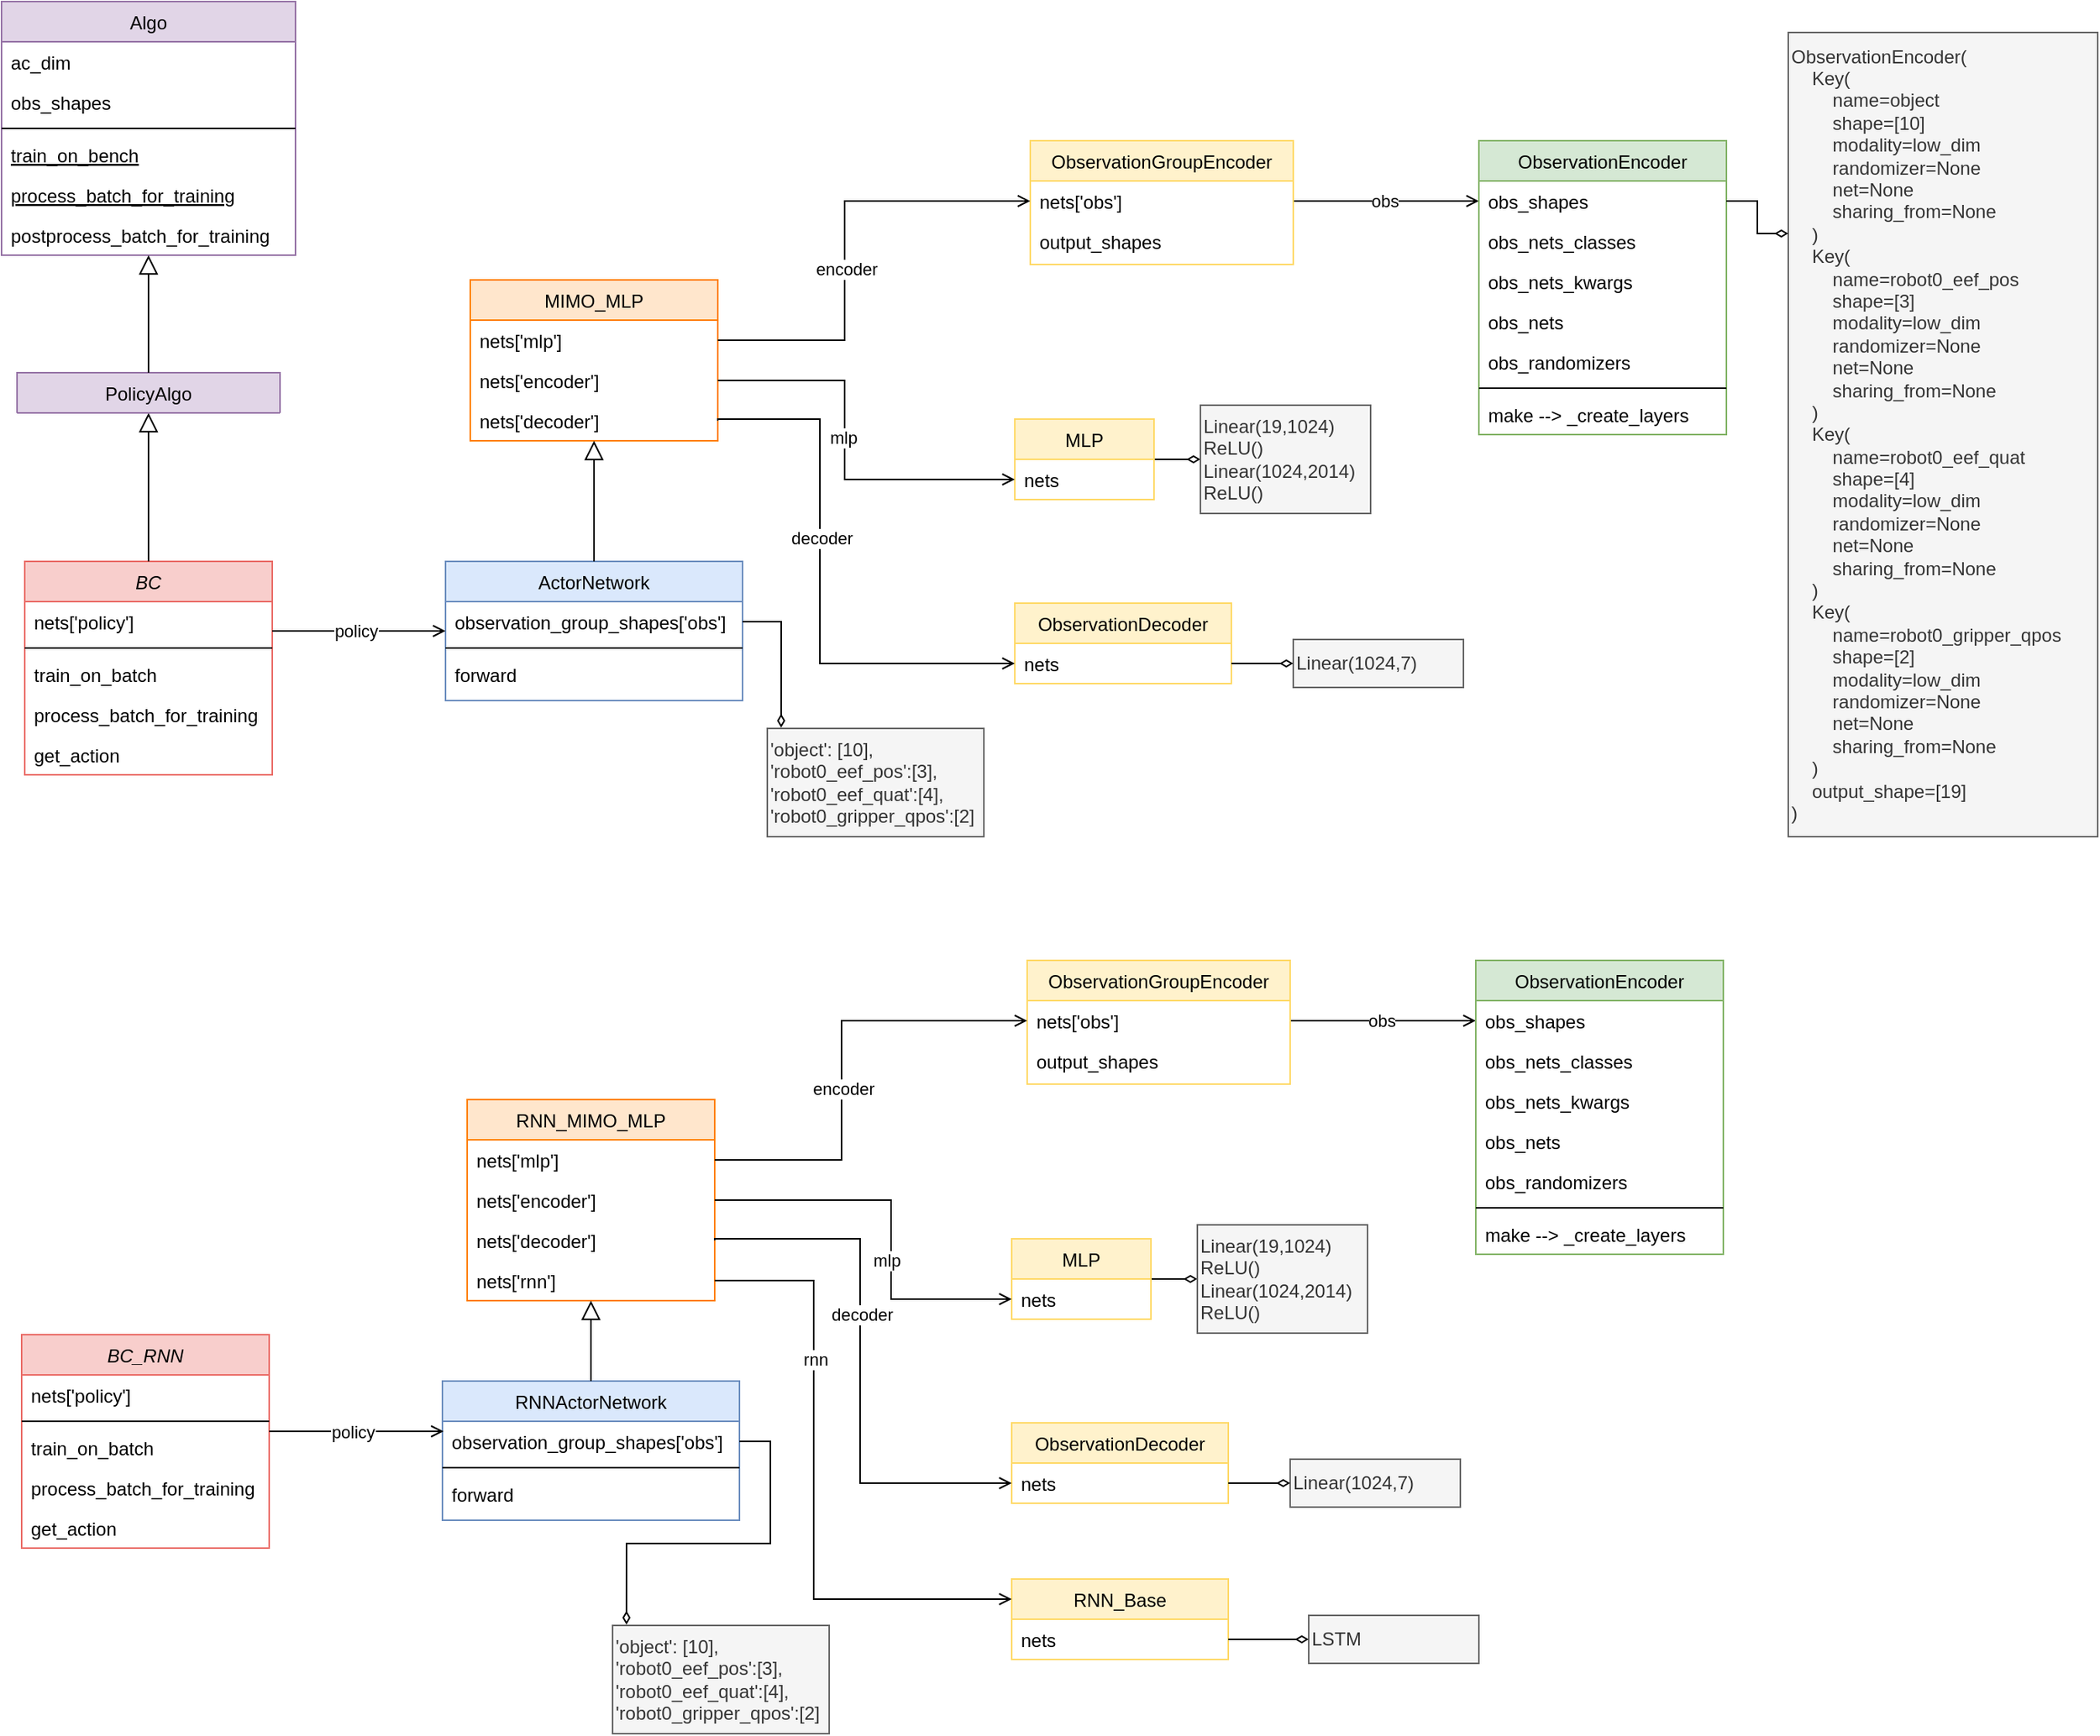 <mxfile version="22.1.16" type="device">
  <diagram id="C5RBs43oDa-KdzZeNtuy" name="Page-1">
    <mxGraphModel dx="1508" dy="853" grid="1" gridSize="10" guides="1" tooltips="1" connect="1" arrows="1" fold="1" page="1" pageScale="1" pageWidth="827" pageHeight="1169" math="0" shadow="0">
      <root>
        <mxCell id="WIyWlLk6GJQsqaUBKTNV-0" />
        <mxCell id="WIyWlLk6GJQsqaUBKTNV-1" parent="WIyWlLk6GJQsqaUBKTNV-0" />
        <mxCell id="zkfFHV4jXpPFQw0GAbJ--0" value="BC" style="swimlane;fontStyle=2;align=center;verticalAlign=top;childLayout=stackLayout;horizontal=1;startSize=26;horizontalStack=0;resizeParent=1;resizeLast=0;collapsible=1;marginBottom=0;rounded=0;shadow=0;strokeWidth=1;fillColor=#f8cecc;strokeColor=#EA6B66;" parent="WIyWlLk6GJQsqaUBKTNV-1" vertex="1">
          <mxGeometry x="270" y="502" width="160" height="138" as="geometry">
            <mxRectangle x="230" y="140" width="160" height="26" as="alternateBounds" />
          </mxGeometry>
        </mxCell>
        <mxCell id="zkfFHV4jXpPFQw0GAbJ--1" value="nets[&#39;policy&#39;]" style="text;align=left;verticalAlign=top;spacingLeft=4;spacingRight=4;overflow=hidden;rotatable=0;points=[[0,0.5],[1,0.5]];portConstraint=eastwest;" parent="zkfFHV4jXpPFQw0GAbJ--0" vertex="1">
          <mxGeometry y="26" width="160" height="26" as="geometry" />
        </mxCell>
        <mxCell id="zkfFHV4jXpPFQw0GAbJ--4" value="" style="line;html=1;strokeWidth=1;align=left;verticalAlign=middle;spacingTop=-1;spacingLeft=3;spacingRight=3;rotatable=0;labelPosition=right;points=[];portConstraint=eastwest;" parent="zkfFHV4jXpPFQw0GAbJ--0" vertex="1">
          <mxGeometry y="52" width="160" height="8" as="geometry" />
        </mxCell>
        <mxCell id="zkfFHV4jXpPFQw0GAbJ--5" value="train_on_batch" style="text;align=left;verticalAlign=top;spacingLeft=4;spacingRight=4;overflow=hidden;rotatable=0;points=[[0,0.5],[1,0.5]];portConstraint=eastwest;" parent="zkfFHV4jXpPFQw0GAbJ--0" vertex="1">
          <mxGeometry y="60" width="160" height="26" as="geometry" />
        </mxCell>
        <mxCell id="k4dJextb1htijEkDbVD1-49" value="process_batch_for_training" style="text;align=left;verticalAlign=top;spacingLeft=4;spacingRight=4;overflow=hidden;rotatable=0;points=[[0,0.5],[1,0.5]];portConstraint=eastwest;" parent="zkfFHV4jXpPFQw0GAbJ--0" vertex="1">
          <mxGeometry y="86" width="160" height="26" as="geometry" />
        </mxCell>
        <mxCell id="k4dJextb1htijEkDbVD1-50" value="get_action" style="text;align=left;verticalAlign=top;spacingLeft=4;spacingRight=4;overflow=hidden;rotatable=0;points=[[0,0.5],[1,0.5]];portConstraint=eastwest;" parent="zkfFHV4jXpPFQw0GAbJ--0" vertex="1">
          <mxGeometry y="112" width="160" height="26" as="geometry" />
        </mxCell>
        <mxCell id="zkfFHV4jXpPFQw0GAbJ--13" value="MIMO_MLP" style="swimlane;fontStyle=0;align=center;verticalAlign=top;childLayout=stackLayout;horizontal=1;startSize=26;horizontalStack=0;resizeParent=1;resizeLast=0;collapsible=1;marginBottom=0;rounded=0;shadow=0;strokeWidth=1;fillColor=#ffe6cc;strokeColor=#FF8000;" parent="WIyWlLk6GJQsqaUBKTNV-1" vertex="1">
          <mxGeometry x="558" y="320" width="160" height="104" as="geometry">
            <mxRectangle x="553" y="380" width="170" height="26" as="alternateBounds" />
          </mxGeometry>
        </mxCell>
        <mxCell id="zkfFHV4jXpPFQw0GAbJ--14" value="nets[&#39;mlp&#39;]" style="text;align=left;verticalAlign=top;spacingLeft=4;spacingRight=4;overflow=hidden;rotatable=0;points=[[0,0.5],[1,0.5]];portConstraint=eastwest;" parent="zkfFHV4jXpPFQw0GAbJ--13" vertex="1">
          <mxGeometry y="26" width="160" height="26" as="geometry" />
        </mxCell>
        <mxCell id="k4dJextb1htijEkDbVD1-63" value="nets[&#39;encoder&#39;]" style="text;align=left;verticalAlign=top;spacingLeft=4;spacingRight=4;overflow=hidden;rotatable=0;points=[[0,0.5],[1,0.5]];portConstraint=eastwest;" parent="zkfFHV4jXpPFQw0GAbJ--13" vertex="1">
          <mxGeometry y="52" width="160" height="26" as="geometry" />
        </mxCell>
        <mxCell id="k4dJextb1htijEkDbVD1-62" value="nets[&#39;decoder&#39;]" style="text;align=left;verticalAlign=top;spacingLeft=4;spacingRight=4;overflow=hidden;rotatable=0;points=[[0,0.5],[1,0.5]];portConstraint=eastwest;" parent="zkfFHV4jXpPFQw0GAbJ--13" vertex="1">
          <mxGeometry y="78" width="160" height="26" as="geometry" />
        </mxCell>
        <mxCell id="zkfFHV4jXpPFQw0GAbJ--17" value="ActorNetwork" style="swimlane;fontStyle=0;align=center;verticalAlign=top;childLayout=stackLayout;horizontal=1;startSize=26;horizontalStack=0;resizeParent=1;resizeLast=0;collapsible=1;marginBottom=0;rounded=0;shadow=0;strokeWidth=1;fillColor=#dae8fc;strokeColor=#6c8ebf;" parent="WIyWlLk6GJQsqaUBKTNV-1" vertex="1">
          <mxGeometry x="542" y="502" width="192" height="90" as="geometry">
            <mxRectangle x="550" y="140" width="160" height="26" as="alternateBounds" />
          </mxGeometry>
        </mxCell>
        <mxCell id="k4dJextb1htijEkDbVD1-61" value="observation_group_shapes[&#39;obs&#39;]" style="text;align=left;verticalAlign=top;spacingLeft=4;spacingRight=4;overflow=hidden;rotatable=0;points=[[0,0.5],[1,0.5]];portConstraint=eastwest;rounded=0;shadow=0;html=0;" parent="zkfFHV4jXpPFQw0GAbJ--17" vertex="1">
          <mxGeometry y="26" width="192" height="26" as="geometry" />
        </mxCell>
        <mxCell id="zkfFHV4jXpPFQw0GAbJ--23" value="" style="line;html=1;strokeWidth=1;align=left;verticalAlign=middle;spacingTop=-1;spacingLeft=3;spacingRight=3;rotatable=0;labelPosition=right;points=[];portConstraint=eastwest;" parent="zkfFHV4jXpPFQw0GAbJ--17" vertex="1">
          <mxGeometry y="52" width="192" height="8" as="geometry" />
        </mxCell>
        <mxCell id="zkfFHV4jXpPFQw0GAbJ--24" value="forward" style="text;align=left;verticalAlign=top;spacingLeft=4;spacingRight=4;overflow=hidden;rotatable=0;points=[[0,0.5],[1,0.5]];portConstraint=eastwest;" parent="zkfFHV4jXpPFQw0GAbJ--17" vertex="1">
          <mxGeometry y="60" width="192" height="26" as="geometry" />
        </mxCell>
        <mxCell id="zkfFHV4jXpPFQw0GAbJ--26" value="" style="endArrow=open;shadow=0;strokeWidth=1;rounded=0;endFill=1;edgeStyle=elbowEdgeStyle;elbow=vertical;" parent="WIyWlLk6GJQsqaUBKTNV-1" source="zkfFHV4jXpPFQw0GAbJ--0" target="zkfFHV4jXpPFQw0GAbJ--17" edge="1">
          <mxGeometry x="0.5" y="41" relative="1" as="geometry">
            <mxPoint x="430" y="552" as="sourcePoint" />
            <mxPoint x="590" y="552" as="targetPoint" />
            <mxPoint x="-40" y="32" as="offset" />
          </mxGeometry>
        </mxCell>
        <mxCell id="k4dJextb1htijEkDbVD1-33" value="policy" style="edgeLabel;html=1;align=center;verticalAlign=middle;resizable=0;points=[];" parent="zkfFHV4jXpPFQw0GAbJ--26" vertex="1" connectable="0">
          <mxGeometry x="-0.258" relative="1" as="geometry">
            <mxPoint x="12" as="offset" />
          </mxGeometry>
        </mxCell>
        <mxCell id="k4dJextb1htijEkDbVD1-2" value="" style="endArrow=block;endSize=10;endFill=0;shadow=0;strokeWidth=1;rounded=0;edgeStyle=elbowEdgeStyle;elbow=vertical;exitX=0.5;exitY=0;exitDx=0;exitDy=0;entryX=0.5;entryY=1;entryDx=0;entryDy=0;" parent="WIyWlLk6GJQsqaUBKTNV-1" source="zkfFHV4jXpPFQw0GAbJ--17" target="zkfFHV4jXpPFQw0GAbJ--13" edge="1">
          <mxGeometry width="160" relative="1" as="geometry">
            <mxPoint x="640" y="480" as="sourcePoint" />
            <mxPoint x="630" y="350" as="targetPoint" />
          </mxGeometry>
        </mxCell>
        <mxCell id="gbC2F0GxL7hRY91CHpEU-3" style="edgeStyle=orthogonalEdgeStyle;rounded=0;orthogonalLoop=1;jettySize=auto;html=1;entryX=0;entryY=0.5;entryDx=0;entryDy=0;endArrow=diamondThin;endFill=0;" edge="1" parent="WIyWlLk6GJQsqaUBKTNV-1" source="k4dJextb1htijEkDbVD1-3" target="gbC2F0GxL7hRY91CHpEU-2">
          <mxGeometry relative="1" as="geometry" />
        </mxCell>
        <mxCell id="k4dJextb1htijEkDbVD1-3" value="MLP" style="swimlane;fontStyle=0;align=center;verticalAlign=top;childLayout=stackLayout;horizontal=1;startSize=26;horizontalStack=0;resizeParent=1;resizeLast=0;collapsible=1;marginBottom=0;rounded=0;shadow=0;strokeWidth=1;fillColor=#fff2cc;strokeColor=#FFD966;" parent="WIyWlLk6GJQsqaUBKTNV-1" vertex="1">
          <mxGeometry x="910" y="410" width="90" height="52" as="geometry">
            <mxRectangle x="550" y="140" width="160" height="26" as="alternateBounds" />
          </mxGeometry>
        </mxCell>
        <mxCell id="k4dJextb1htijEkDbVD1-4" value="nets" style="text;align=left;verticalAlign=top;spacingLeft=4;spacingRight=4;overflow=hidden;rotatable=0;points=[[0,0.5],[1,0.5]];portConstraint=eastwest;rounded=0;shadow=0;html=0;" parent="k4dJextb1htijEkDbVD1-3" vertex="1">
          <mxGeometry y="26" width="90" height="26" as="geometry" />
        </mxCell>
        <mxCell id="k4dJextb1htijEkDbVD1-9" style="edgeStyle=orthogonalEdgeStyle;rounded=0;orthogonalLoop=1;jettySize=auto;html=1;entryX=0;entryY=0.5;entryDx=0;entryDy=0;endArrow=open;endFill=0;exitX=1;exitY=0.5;exitDx=0;exitDy=0;" parent="WIyWlLk6GJQsqaUBKTNV-1" source="k4dJextb1htijEkDbVD1-63" target="k4dJextb1htijEkDbVD1-4" edge="1">
          <mxGeometry relative="1" as="geometry">
            <mxPoint x="690" y="520.79" as="sourcePoint" />
            <mxPoint x="882.64" y="440.0" as="targetPoint" />
            <Array as="points">
              <mxPoint x="800" y="385" />
              <mxPoint x="800" y="449" />
            </Array>
          </mxGeometry>
        </mxCell>
        <mxCell id="k4dJextb1htijEkDbVD1-17" value="mlp" style="edgeLabel;html=1;align=center;verticalAlign=middle;resizable=0;points=[];" parent="k4dJextb1htijEkDbVD1-9" vertex="1" connectable="0">
          <mxGeometry x="-0.069" y="-1" relative="1" as="geometry">
            <mxPoint as="offset" />
          </mxGeometry>
        </mxCell>
        <mxCell id="k4dJextb1htijEkDbVD1-31" style="edgeStyle=orthogonalEdgeStyle;rounded=0;orthogonalLoop=1;jettySize=auto;html=1;entryX=0;entryY=0.5;entryDx=0;entryDy=0;endArrow=open;endFill=0;" parent="WIyWlLk6GJQsqaUBKTNV-1" source="k4dJextb1htijEkDbVD1-10" target="k4dJextb1htijEkDbVD1-27" edge="1">
          <mxGeometry relative="1" as="geometry">
            <Array as="points">
              <mxPoint x="1110" y="269" />
              <mxPoint x="1110" y="269" />
            </Array>
          </mxGeometry>
        </mxCell>
        <mxCell id="k4dJextb1htijEkDbVD1-32" value="obs" style="edgeLabel;html=1;align=center;verticalAlign=middle;resizable=0;points=[];" parent="k4dJextb1htijEkDbVD1-31" vertex="1" connectable="0">
          <mxGeometry x="-0.111" y="-1" relative="1" as="geometry">
            <mxPoint x="5" y="-1" as="offset" />
          </mxGeometry>
        </mxCell>
        <mxCell id="k4dJextb1htijEkDbVD1-10" value="ObservationGroupEncoder" style="swimlane;fontStyle=0;align=center;verticalAlign=top;childLayout=stackLayout;horizontal=1;startSize=26;horizontalStack=0;resizeParent=1;resizeLast=0;collapsible=1;marginBottom=0;rounded=0;shadow=0;strokeWidth=1;fillColor=#fff2cc;strokeColor=#FFD966;" parent="WIyWlLk6GJQsqaUBKTNV-1" vertex="1">
          <mxGeometry x="920" y="230" width="170" height="80" as="geometry">
            <mxRectangle x="550" y="140" width="160" height="26" as="alternateBounds" />
          </mxGeometry>
        </mxCell>
        <mxCell id="k4dJextb1htijEkDbVD1-11" value="nets[&#39;obs&#39;]" style="text;align=left;verticalAlign=top;spacingLeft=4;spacingRight=4;overflow=hidden;rotatable=0;points=[[0,0.5],[1,0.5]];portConstraint=eastwest;rounded=0;shadow=0;html=0;" parent="k4dJextb1htijEkDbVD1-10" vertex="1">
          <mxGeometry y="26" width="170" height="26" as="geometry" />
        </mxCell>
        <mxCell id="k4dJextb1htijEkDbVD1-12" value="output_shapes" style="text;align=left;verticalAlign=top;spacingLeft=4;spacingRight=4;overflow=hidden;rotatable=0;points=[[0,0.5],[1,0.5]];portConstraint=eastwest;rounded=0;shadow=0;html=0;" parent="k4dJextb1htijEkDbVD1-10" vertex="1">
          <mxGeometry y="52" width="170" height="26" as="geometry" />
        </mxCell>
        <mxCell id="k4dJextb1htijEkDbVD1-15" style="edgeStyle=orthogonalEdgeStyle;rounded=0;orthogonalLoop=1;jettySize=auto;html=1;entryX=0;entryY=0.5;entryDx=0;entryDy=0;endArrow=open;endFill=0;exitX=1;exitY=0.5;exitDx=0;exitDy=0;" parent="WIyWlLk6GJQsqaUBKTNV-1" source="zkfFHV4jXpPFQw0GAbJ--14" target="k4dJextb1htijEkDbVD1-11" edge="1">
          <mxGeometry relative="1" as="geometry">
            <mxPoint x="730" y="350" as="sourcePoint" />
            <mxPoint x="894" y="316.49" as="targetPoint" />
            <Array as="points">
              <mxPoint x="800" y="359" />
              <mxPoint x="800" y="269" />
            </Array>
          </mxGeometry>
        </mxCell>
        <mxCell id="k4dJextb1htijEkDbVD1-18" value="encoder" style="edgeLabel;html=1;align=center;verticalAlign=middle;resizable=0;points=[];" parent="k4dJextb1htijEkDbVD1-15" vertex="1" connectable="0">
          <mxGeometry x="-0.02" y="-1" relative="1" as="geometry">
            <mxPoint y="15" as="offset" />
          </mxGeometry>
        </mxCell>
        <mxCell id="k4dJextb1htijEkDbVD1-19" value="ObservationDecoder" style="swimlane;fontStyle=0;align=center;verticalAlign=top;childLayout=stackLayout;horizontal=1;startSize=26;horizontalStack=0;resizeParent=1;resizeLast=0;collapsible=1;marginBottom=0;rounded=0;shadow=0;strokeWidth=1;fillColor=#fff2cc;strokeColor=#FFD966;" parent="WIyWlLk6GJQsqaUBKTNV-1" vertex="1">
          <mxGeometry x="910" y="529" width="140" height="52" as="geometry">
            <mxRectangle x="550" y="140" width="160" height="26" as="alternateBounds" />
          </mxGeometry>
        </mxCell>
        <mxCell id="k4dJextb1htijEkDbVD1-20" value="nets" style="text;align=left;verticalAlign=top;spacingLeft=4;spacingRight=4;overflow=hidden;rotatable=0;points=[[0,0.5],[1,0.5]];portConstraint=eastwest;rounded=0;shadow=0;html=0;" parent="k4dJextb1htijEkDbVD1-19" vertex="1">
          <mxGeometry y="26" width="140" height="26" as="geometry" />
        </mxCell>
        <mxCell id="k4dJextb1htijEkDbVD1-24" style="edgeStyle=orthogonalEdgeStyle;rounded=0;orthogonalLoop=1;jettySize=auto;html=1;endArrow=open;endFill=0;exitX=1;exitY=0.5;exitDx=0;exitDy=0;entryX=0;entryY=0.5;entryDx=0;entryDy=0;" parent="WIyWlLk6GJQsqaUBKTNV-1" source="k4dJextb1htijEkDbVD1-62" target="k4dJextb1htijEkDbVD1-20" edge="1">
          <mxGeometry relative="1" as="geometry">
            <mxPoint x="730" y="410" as="sourcePoint" />
            <mxPoint x="884" y="599.514" as="targetPoint" />
            <Array as="points">
              <mxPoint x="784" y="410" />
              <mxPoint x="784" y="568" />
            </Array>
          </mxGeometry>
        </mxCell>
        <mxCell id="k4dJextb1htijEkDbVD1-25" value="decoder" style="edgeLabel;html=1;align=center;verticalAlign=middle;resizable=0;points=[];" parent="k4dJextb1htijEkDbVD1-24" vertex="1" connectable="0">
          <mxGeometry x="-0.18" y="1" relative="1" as="geometry">
            <mxPoint as="offset" />
          </mxGeometry>
        </mxCell>
        <mxCell id="k4dJextb1htijEkDbVD1-26" value="ObservationEncoder" style="swimlane;fontStyle=0;align=center;verticalAlign=top;childLayout=stackLayout;horizontal=1;startSize=26;horizontalStack=0;resizeParent=1;resizeLast=0;collapsible=1;marginBottom=0;rounded=0;shadow=0;strokeWidth=1;fillColor=#d5e8d4;strokeColor=#82b366;" parent="WIyWlLk6GJQsqaUBKTNV-1" vertex="1">
          <mxGeometry x="1210" y="230" width="160" height="190" as="geometry">
            <mxRectangle x="550" y="140" width="160" height="26" as="alternateBounds" />
          </mxGeometry>
        </mxCell>
        <mxCell id="k4dJextb1htijEkDbVD1-27" value="obs_shapes" style="text;align=left;verticalAlign=top;spacingLeft=4;spacingRight=4;overflow=hidden;rotatable=0;points=[[0,0.5],[1,0.5]];portConstraint=eastwest;rounded=0;shadow=0;html=0;" parent="k4dJextb1htijEkDbVD1-26" vertex="1">
          <mxGeometry y="26" width="160" height="26" as="geometry" />
        </mxCell>
        <mxCell id="k4dJextb1htijEkDbVD1-64" value="obs_nets_classes" style="text;align=left;verticalAlign=top;spacingLeft=4;spacingRight=4;overflow=hidden;rotatable=0;points=[[0,0.5],[1,0.5]];portConstraint=eastwest;rounded=0;shadow=0;html=0;" parent="k4dJextb1htijEkDbVD1-26" vertex="1">
          <mxGeometry y="52" width="160" height="26" as="geometry" />
        </mxCell>
        <mxCell id="k4dJextb1htijEkDbVD1-65" value="obs_nets_kwargs" style="text;align=left;verticalAlign=top;spacingLeft=4;spacingRight=4;overflow=hidden;rotatable=0;points=[[0,0.5],[1,0.5]];portConstraint=eastwest;rounded=0;shadow=0;html=0;" parent="k4dJextb1htijEkDbVD1-26" vertex="1">
          <mxGeometry y="78" width="160" height="26" as="geometry" />
        </mxCell>
        <mxCell id="k4dJextb1htijEkDbVD1-28" value="obs_nets" style="text;align=left;verticalAlign=top;spacingLeft=4;spacingRight=4;overflow=hidden;rotatable=0;points=[[0,0.5],[1,0.5]];portConstraint=eastwest;rounded=0;shadow=0;html=0;" parent="k4dJextb1htijEkDbVD1-26" vertex="1">
          <mxGeometry y="104" width="160" height="26" as="geometry" />
        </mxCell>
        <mxCell id="k4dJextb1htijEkDbVD1-67" value="obs_randomizers" style="text;align=left;verticalAlign=top;spacingLeft=4;spacingRight=4;overflow=hidden;rotatable=0;points=[[0,0.5],[1,0.5]];portConstraint=eastwest;rounded=0;shadow=0;html=0;" parent="k4dJextb1htijEkDbVD1-26" vertex="1">
          <mxGeometry y="130" width="160" height="26" as="geometry" />
        </mxCell>
        <mxCell id="k4dJextb1htijEkDbVD1-29" value="" style="line;html=1;strokeWidth=1;align=left;verticalAlign=middle;spacingTop=-1;spacingLeft=3;spacingRight=3;rotatable=0;labelPosition=right;points=[];portConstraint=eastwest;" parent="k4dJextb1htijEkDbVD1-26" vertex="1">
          <mxGeometry y="156" width="160" height="8" as="geometry" />
        </mxCell>
        <mxCell id="k4dJextb1htijEkDbVD1-68" value="make --&gt; _create_layers" style="text;align=left;verticalAlign=top;spacingLeft=4;spacingRight=4;overflow=hidden;rotatable=0;points=[[0,0.5],[1,0.5]];portConstraint=eastwest;" parent="k4dJextb1htijEkDbVD1-26" vertex="1">
          <mxGeometry y="164" width="160" height="26" as="geometry" />
        </mxCell>
        <mxCell id="k4dJextb1htijEkDbVD1-34" value="" style="endArrow=block;endSize=10;endFill=0;shadow=0;strokeWidth=1;rounded=0;edgeStyle=elbowEdgeStyle;elbow=vertical;exitX=0.5;exitY=0;exitDx=0;exitDy=0;entryX=0.5;entryY=1;entryDx=0;entryDy=0;" parent="WIyWlLk6GJQsqaUBKTNV-1" source="zkfFHV4jXpPFQw0GAbJ--0" target="k4dJextb1htijEkDbVD1-35" edge="1">
          <mxGeometry width="160" relative="1" as="geometry">
            <mxPoint x="350" y="484" as="sourcePoint" />
            <mxPoint x="350" y="390" as="targetPoint" />
          </mxGeometry>
        </mxCell>
        <mxCell id="k4dJextb1htijEkDbVD1-35" value="PolicyAlgo" style="swimlane;fontStyle=0;align=center;verticalAlign=top;childLayout=stackLayout;horizontal=1;startSize=26;horizontalStack=0;resizeParent=1;resizeLast=0;collapsible=1;marginBottom=0;rounded=0;shadow=0;strokeWidth=1;fillColor=#e1d5e7;strokeColor=#9673a6;" parent="WIyWlLk6GJQsqaUBKTNV-1" vertex="1" collapsed="1">
          <mxGeometry x="265" y="380" width="170" height="26" as="geometry">
            <mxRectangle x="265" y="380" width="160" height="62" as="alternateBounds" />
          </mxGeometry>
        </mxCell>
        <mxCell id="k4dJextb1htijEkDbVD1-37" value="" style="line;html=1;strokeWidth=1;align=left;verticalAlign=middle;spacingTop=-1;spacingLeft=3;spacingRight=3;rotatable=0;labelPosition=right;points=[];portConstraint=eastwest;" parent="k4dJextb1htijEkDbVD1-35" vertex="1">
          <mxGeometry y="26" width="160" height="8" as="geometry" />
        </mxCell>
        <mxCell id="k4dJextb1htijEkDbVD1-42" value="get_action" style="text;align=left;verticalAlign=top;spacingLeft=4;spacingRight=4;overflow=hidden;rotatable=0;points=[[0,0.5],[1,0.5]];portConstraint=eastwest;fontStyle=4" parent="k4dJextb1htijEkDbVD1-35" vertex="1">
          <mxGeometry y="34" width="160" height="26" as="geometry" />
        </mxCell>
        <mxCell id="k4dJextb1htijEkDbVD1-38" value="Algo" style="swimlane;fontStyle=0;align=center;verticalAlign=top;childLayout=stackLayout;horizontal=1;startSize=26;horizontalStack=0;resizeParent=1;resizeLast=0;collapsible=1;marginBottom=0;rounded=0;shadow=0;strokeWidth=1;fillColor=#e1d5e7;strokeColor=#9673a6;" parent="WIyWlLk6GJQsqaUBKTNV-1" vertex="1">
          <mxGeometry x="255" y="140" width="190" height="164" as="geometry">
            <mxRectangle x="240" y="140" width="170" height="26" as="alternateBounds" />
          </mxGeometry>
        </mxCell>
        <mxCell id="k4dJextb1htijEkDbVD1-48" value="ac_dim" style="text;align=left;verticalAlign=top;spacingLeft=4;spacingRight=4;overflow=hidden;rotatable=0;points=[[0,0.5],[1,0.5]];portConstraint=eastwest;" parent="k4dJextb1htijEkDbVD1-38" vertex="1">
          <mxGeometry y="26" width="190" height="26" as="geometry" />
        </mxCell>
        <mxCell id="k4dJextb1htijEkDbVD1-47" value="obs_shapes" style="text;align=left;verticalAlign=top;spacingLeft=4;spacingRight=4;overflow=hidden;rotatable=0;points=[[0,0.5],[1,0.5]];portConstraint=eastwest;" parent="k4dJextb1htijEkDbVD1-38" vertex="1">
          <mxGeometry y="52" width="190" height="26" as="geometry" />
        </mxCell>
        <mxCell id="k4dJextb1htijEkDbVD1-40" value="" style="line;html=1;strokeWidth=1;align=left;verticalAlign=middle;spacingTop=-1;spacingLeft=3;spacingRight=3;rotatable=0;labelPosition=right;points=[];portConstraint=eastwest;" parent="k4dJextb1htijEkDbVD1-38" vertex="1">
          <mxGeometry y="78" width="190" height="8" as="geometry" />
        </mxCell>
        <mxCell id="k4dJextb1htijEkDbVD1-43" value="train_on_bench" style="text;align=left;verticalAlign=top;spacingLeft=4;spacingRight=4;overflow=hidden;rotatable=0;points=[[0,0.5],[1,0.5]];portConstraint=eastwest;fontStyle=4" parent="k4dJextb1htijEkDbVD1-38" vertex="1">
          <mxGeometry y="86" width="190" height="26" as="geometry" />
        </mxCell>
        <mxCell id="k4dJextb1htijEkDbVD1-44" value="process_batch_for_training" style="text;align=left;verticalAlign=top;spacingLeft=4;spacingRight=4;overflow=hidden;rotatable=0;points=[[0,0.5],[1,0.5]];portConstraint=eastwest;fontStyle=4" parent="k4dJextb1htijEkDbVD1-38" vertex="1">
          <mxGeometry y="112" width="190" height="26" as="geometry" />
        </mxCell>
        <mxCell id="k4dJextb1htijEkDbVD1-60" value="postprocess_batch_for_training" style="text;align=left;verticalAlign=top;spacingLeft=4;spacingRight=4;overflow=hidden;rotatable=0;points=[[0,0.5],[1,0.5]];portConstraint=eastwest;fontStyle=0" parent="k4dJextb1htijEkDbVD1-38" vertex="1">
          <mxGeometry y="138" width="190" height="26" as="geometry" />
        </mxCell>
        <mxCell id="k4dJextb1htijEkDbVD1-41" value="" style="endArrow=block;endSize=10;endFill=0;shadow=0;strokeWidth=1;rounded=0;edgeStyle=elbowEdgeStyle;elbow=vertical;exitX=0.5;exitY=0;exitDx=0;exitDy=0;entryX=0.5;entryY=1;entryDx=0;entryDy=0;" parent="WIyWlLk6GJQsqaUBKTNV-1" source="k4dJextb1htijEkDbVD1-35" target="k4dJextb1htijEkDbVD1-38" edge="1">
          <mxGeometry width="160" relative="1" as="geometry">
            <mxPoint x="360" y="512" as="sourcePoint" />
            <mxPoint x="360" y="460" as="targetPoint" />
          </mxGeometry>
        </mxCell>
        <mxCell id="gbC2F0GxL7hRY91CHpEU-0" value="&lt;div&gt;ObservationEncoder(&lt;/div&gt;&lt;div&gt;&amp;nbsp; &amp;nbsp; Key(&lt;/div&gt;&lt;div&gt;&amp;nbsp; &amp;nbsp; &amp;nbsp; &amp;nbsp; name=object&lt;/div&gt;&lt;div&gt;&amp;nbsp; &amp;nbsp; &amp;nbsp; &amp;nbsp; shape=[10]&lt;/div&gt;&lt;div&gt;&amp;nbsp; &amp;nbsp; &amp;nbsp; &amp;nbsp; modality=low_dim&lt;/div&gt;&lt;div&gt;&amp;nbsp; &amp;nbsp; &amp;nbsp; &amp;nbsp; randomizer=None&lt;/div&gt;&lt;div&gt;&amp;nbsp; &amp;nbsp; &amp;nbsp; &amp;nbsp; net=None&lt;/div&gt;&lt;div&gt;&amp;nbsp; &amp;nbsp; &amp;nbsp; &amp;nbsp; sharing_from=None&lt;/div&gt;&lt;div&gt;&amp;nbsp; &amp;nbsp; )&lt;/div&gt;&lt;div&gt;&amp;nbsp; &amp;nbsp; Key(&lt;/div&gt;&lt;div&gt;&amp;nbsp; &amp;nbsp; &amp;nbsp; &amp;nbsp; name=robot0_eef_pos&lt;/div&gt;&lt;div&gt;&amp;nbsp; &amp;nbsp; &amp;nbsp; &amp;nbsp; shape=[3]&lt;/div&gt;&lt;div&gt;&amp;nbsp; &amp;nbsp; &amp;nbsp; &amp;nbsp; modality=low_dim&lt;/div&gt;&lt;div&gt;&amp;nbsp; &amp;nbsp; &amp;nbsp; &amp;nbsp; randomizer=None&lt;/div&gt;&lt;div&gt;&amp;nbsp; &amp;nbsp; &amp;nbsp; &amp;nbsp; net=None&lt;/div&gt;&lt;div&gt;&amp;nbsp; &amp;nbsp; &amp;nbsp; &amp;nbsp; sharing_from=None&lt;/div&gt;&lt;div&gt;&amp;nbsp; &amp;nbsp; )&lt;/div&gt;&lt;div&gt;&amp;nbsp; &amp;nbsp; Key(&lt;/div&gt;&lt;div&gt;&amp;nbsp; &amp;nbsp; &amp;nbsp; &amp;nbsp; name=robot0_eef_quat&lt;/div&gt;&lt;div&gt;&amp;nbsp; &amp;nbsp; &amp;nbsp; &amp;nbsp; shape=[4]&lt;/div&gt;&lt;div&gt;&amp;nbsp; &amp;nbsp; &amp;nbsp; &amp;nbsp; modality=low_dim&lt;/div&gt;&lt;div&gt;&amp;nbsp; &amp;nbsp; &amp;nbsp; &amp;nbsp; randomizer=None&lt;/div&gt;&lt;div&gt;&amp;nbsp; &amp;nbsp; &amp;nbsp; &amp;nbsp; net=None&lt;/div&gt;&lt;div&gt;&amp;nbsp; &amp;nbsp; &amp;nbsp; &amp;nbsp; sharing_from=None&lt;/div&gt;&lt;div&gt;&amp;nbsp; &amp;nbsp; )&lt;/div&gt;&lt;div&gt;&amp;nbsp; &amp;nbsp; Key(&lt;/div&gt;&lt;div&gt;&amp;nbsp; &amp;nbsp; &amp;nbsp; &amp;nbsp; name=robot0_gripper_qpos&lt;/div&gt;&lt;div&gt;&amp;nbsp; &amp;nbsp; &amp;nbsp; &amp;nbsp; shape=[2]&lt;/div&gt;&lt;div&gt;&amp;nbsp; &amp;nbsp; &amp;nbsp; &amp;nbsp; modality=low_dim&lt;/div&gt;&lt;div&gt;&amp;nbsp; &amp;nbsp; &amp;nbsp; &amp;nbsp; randomizer=None&lt;/div&gt;&lt;div&gt;&amp;nbsp; &amp;nbsp; &amp;nbsp; &amp;nbsp; net=None&lt;/div&gt;&lt;div&gt;&amp;nbsp; &amp;nbsp; &amp;nbsp; &amp;nbsp; sharing_from=None&lt;/div&gt;&lt;div&gt;&amp;nbsp; &amp;nbsp; )&lt;/div&gt;&lt;div&gt;&amp;nbsp; &amp;nbsp; output_shape=[19]&lt;/div&gt;&lt;div&gt;)&lt;/div&gt;" style="text;html=1;strokeColor=#666666;fillColor=#f5f5f5;align=left;verticalAlign=middle;whiteSpace=wrap;rounded=0;fontColor=#333333;" vertex="1" parent="WIyWlLk6GJQsqaUBKTNV-1">
          <mxGeometry x="1410" y="160" width="200" height="520" as="geometry" />
        </mxCell>
        <mxCell id="gbC2F0GxL7hRY91CHpEU-1" style="edgeStyle=orthogonalEdgeStyle;rounded=0;orthogonalLoop=1;jettySize=auto;html=1;entryX=0;entryY=0.25;entryDx=0;entryDy=0;endArrow=diamondThin;endFill=0;" edge="1" parent="WIyWlLk6GJQsqaUBKTNV-1" source="k4dJextb1htijEkDbVD1-27" target="gbC2F0GxL7hRY91CHpEU-0">
          <mxGeometry relative="1" as="geometry" />
        </mxCell>
        <mxCell id="gbC2F0GxL7hRY91CHpEU-2" value="Linear(19,1024)&lt;br&gt;ReLU()&lt;br&gt;Linear(1024,2014)&lt;br style=&quot;border-color: var(--border-color);&quot;&gt;ReLU()" style="text;html=1;strokeColor=#666666;fillColor=#f5f5f5;align=left;verticalAlign=middle;whiteSpace=wrap;rounded=0;fontColor=#333333;" vertex="1" parent="WIyWlLk6GJQsqaUBKTNV-1">
          <mxGeometry x="1030" y="401" width="110" height="70" as="geometry" />
        </mxCell>
        <mxCell id="gbC2F0GxL7hRY91CHpEU-4" value="Linear(1024,7)" style="text;html=1;strokeColor=#666666;fillColor=#f5f5f5;align=left;verticalAlign=middle;whiteSpace=wrap;rounded=0;fontColor=#333333;" vertex="1" parent="WIyWlLk6GJQsqaUBKTNV-1">
          <mxGeometry x="1090" y="552.5" width="110" height="31" as="geometry" />
        </mxCell>
        <mxCell id="gbC2F0GxL7hRY91CHpEU-5" style="edgeStyle=orthogonalEdgeStyle;rounded=0;orthogonalLoop=1;jettySize=auto;html=1;entryX=0;entryY=0.5;entryDx=0;entryDy=0;endArrow=diamondThin;endFill=0;" edge="1" parent="WIyWlLk6GJQsqaUBKTNV-1" source="k4dJextb1htijEkDbVD1-20" target="gbC2F0GxL7hRY91CHpEU-4">
          <mxGeometry relative="1" as="geometry" />
        </mxCell>
        <mxCell id="gbC2F0GxL7hRY91CHpEU-6" value="&#39;object&#39;: [10],&lt;br&gt;&#39;robot0_eef_pos&#39;:[3],&lt;br&gt;&#39;robot0_eef_quat&#39;:[4],&lt;br&gt;&#39;robot0_gripper_qpos&#39;:[2]" style="text;html=1;strokeColor=#666666;fillColor=#f5f5f5;align=left;verticalAlign=middle;whiteSpace=wrap;rounded=0;fontColor=#333333;" vertex="1" parent="WIyWlLk6GJQsqaUBKTNV-1">
          <mxGeometry x="750" y="610" width="140" height="70" as="geometry" />
        </mxCell>
        <mxCell id="gbC2F0GxL7hRY91CHpEU-7" style="edgeStyle=orthogonalEdgeStyle;rounded=0;orthogonalLoop=1;jettySize=auto;html=1;entryX=0.064;entryY=-0.008;entryDx=0;entryDy=0;entryPerimeter=0;endArrow=diamondThin;endFill=0;" edge="1" parent="WIyWlLk6GJQsqaUBKTNV-1" source="k4dJextb1htijEkDbVD1-61" target="gbC2F0GxL7hRY91CHpEU-6">
          <mxGeometry relative="1" as="geometry" />
        </mxCell>
        <mxCell id="gbC2F0GxL7hRY91CHpEU-10" value="RNN_MIMO_MLP" style="swimlane;fontStyle=0;align=center;verticalAlign=top;childLayout=stackLayout;horizontal=1;startSize=26;horizontalStack=0;resizeParent=1;resizeLast=0;collapsible=1;marginBottom=0;rounded=0;shadow=0;strokeWidth=1;fillColor=#ffe6cc;strokeColor=#FF8000;" vertex="1" parent="WIyWlLk6GJQsqaUBKTNV-1">
          <mxGeometry x="556" y="850" width="160" height="130" as="geometry">
            <mxRectangle x="553" y="380" width="170" height="26" as="alternateBounds" />
          </mxGeometry>
        </mxCell>
        <mxCell id="gbC2F0GxL7hRY91CHpEU-11" value="nets[&#39;mlp&#39;]" style="text;align=left;verticalAlign=top;spacingLeft=4;spacingRight=4;overflow=hidden;rotatable=0;points=[[0,0.5],[1,0.5]];portConstraint=eastwest;" vertex="1" parent="gbC2F0GxL7hRY91CHpEU-10">
          <mxGeometry y="26" width="160" height="26" as="geometry" />
        </mxCell>
        <mxCell id="gbC2F0GxL7hRY91CHpEU-12" value="nets[&#39;encoder&#39;]" style="text;align=left;verticalAlign=top;spacingLeft=4;spacingRight=4;overflow=hidden;rotatable=0;points=[[0,0.5],[1,0.5]];portConstraint=eastwest;" vertex="1" parent="gbC2F0GxL7hRY91CHpEU-10">
          <mxGeometry y="52" width="160" height="26" as="geometry" />
        </mxCell>
        <mxCell id="gbC2F0GxL7hRY91CHpEU-13" value="nets[&#39;decoder&#39;]" style="text;align=left;verticalAlign=top;spacingLeft=4;spacingRight=4;overflow=hidden;rotatable=0;points=[[0,0.5],[1,0.5]];portConstraint=eastwest;" vertex="1" parent="gbC2F0GxL7hRY91CHpEU-10">
          <mxGeometry y="78" width="160" height="26" as="geometry" />
        </mxCell>
        <mxCell id="gbC2F0GxL7hRY91CHpEU-61" value="nets[&#39;rnn&#39;]" style="text;align=left;verticalAlign=top;spacingLeft=4;spacingRight=4;overflow=hidden;rotatable=0;points=[[0,0.5],[1,0.5]];portConstraint=eastwest;" vertex="1" parent="gbC2F0GxL7hRY91CHpEU-10">
          <mxGeometry y="104" width="160" height="26" as="geometry" />
        </mxCell>
        <mxCell id="gbC2F0GxL7hRY91CHpEU-14" value="RNNActorNetwork" style="swimlane;fontStyle=0;align=center;verticalAlign=top;childLayout=stackLayout;horizontal=1;startSize=26;horizontalStack=0;resizeParent=1;resizeLast=0;collapsible=1;marginBottom=0;rounded=0;shadow=0;strokeWidth=1;fillColor=#dae8fc;strokeColor=#6c8ebf;" vertex="1" parent="WIyWlLk6GJQsqaUBKTNV-1">
          <mxGeometry x="540" y="1032" width="192" height="90" as="geometry">
            <mxRectangle x="550" y="140" width="160" height="26" as="alternateBounds" />
          </mxGeometry>
        </mxCell>
        <mxCell id="gbC2F0GxL7hRY91CHpEU-15" value="observation_group_shapes[&#39;obs&#39;]" style="text;align=left;verticalAlign=top;spacingLeft=4;spacingRight=4;overflow=hidden;rotatable=0;points=[[0,0.5],[1,0.5]];portConstraint=eastwest;rounded=0;shadow=0;html=0;" vertex="1" parent="gbC2F0GxL7hRY91CHpEU-14">
          <mxGeometry y="26" width="192" height="26" as="geometry" />
        </mxCell>
        <mxCell id="gbC2F0GxL7hRY91CHpEU-16" value="" style="line;html=1;strokeWidth=1;align=left;verticalAlign=middle;spacingTop=-1;spacingLeft=3;spacingRight=3;rotatable=0;labelPosition=right;points=[];portConstraint=eastwest;" vertex="1" parent="gbC2F0GxL7hRY91CHpEU-14">
          <mxGeometry y="52" width="192" height="8" as="geometry" />
        </mxCell>
        <mxCell id="gbC2F0GxL7hRY91CHpEU-17" value="forward" style="text;align=left;verticalAlign=top;spacingLeft=4;spacingRight=4;overflow=hidden;rotatable=0;points=[[0,0.5],[1,0.5]];portConstraint=eastwest;" vertex="1" parent="gbC2F0GxL7hRY91CHpEU-14">
          <mxGeometry y="60" width="192" height="26" as="geometry" />
        </mxCell>
        <mxCell id="gbC2F0GxL7hRY91CHpEU-18" value="" style="endArrow=block;endSize=10;endFill=0;shadow=0;strokeWidth=1;rounded=0;edgeStyle=elbowEdgeStyle;elbow=vertical;exitX=0.5;exitY=0;exitDx=0;exitDy=0;entryX=0.5;entryY=1;entryDx=0;entryDy=0;" edge="1" parent="WIyWlLk6GJQsqaUBKTNV-1" source="gbC2F0GxL7hRY91CHpEU-14" target="gbC2F0GxL7hRY91CHpEU-10">
          <mxGeometry width="160" relative="1" as="geometry">
            <mxPoint x="638" y="1010" as="sourcePoint" />
            <mxPoint x="628" y="880" as="targetPoint" />
          </mxGeometry>
        </mxCell>
        <mxCell id="gbC2F0GxL7hRY91CHpEU-19" style="edgeStyle=orthogonalEdgeStyle;rounded=0;orthogonalLoop=1;jettySize=auto;html=1;entryX=0;entryY=0.5;entryDx=0;entryDy=0;endArrow=diamondThin;endFill=0;" edge="1" parent="WIyWlLk6GJQsqaUBKTNV-1" source="gbC2F0GxL7hRY91CHpEU-20" target="gbC2F0GxL7hRY91CHpEU-43">
          <mxGeometry relative="1" as="geometry" />
        </mxCell>
        <mxCell id="gbC2F0GxL7hRY91CHpEU-20" value="MLP" style="swimlane;fontStyle=0;align=center;verticalAlign=top;childLayout=stackLayout;horizontal=1;startSize=26;horizontalStack=0;resizeParent=1;resizeLast=0;collapsible=1;marginBottom=0;rounded=0;shadow=0;strokeWidth=1;fillColor=#fff2cc;strokeColor=#FFD966;" vertex="1" parent="WIyWlLk6GJQsqaUBKTNV-1">
          <mxGeometry x="908" y="940" width="90" height="52" as="geometry">
            <mxRectangle x="550" y="140" width="160" height="26" as="alternateBounds" />
          </mxGeometry>
        </mxCell>
        <mxCell id="gbC2F0GxL7hRY91CHpEU-21" value="nets" style="text;align=left;verticalAlign=top;spacingLeft=4;spacingRight=4;overflow=hidden;rotatable=0;points=[[0,0.5],[1,0.5]];portConstraint=eastwest;rounded=0;shadow=0;html=0;" vertex="1" parent="gbC2F0GxL7hRY91CHpEU-20">
          <mxGeometry y="26" width="90" height="26" as="geometry" />
        </mxCell>
        <mxCell id="gbC2F0GxL7hRY91CHpEU-22" style="edgeStyle=orthogonalEdgeStyle;rounded=0;orthogonalLoop=1;jettySize=auto;html=1;entryX=0;entryY=0.5;entryDx=0;entryDy=0;endArrow=open;endFill=0;exitX=1;exitY=0.5;exitDx=0;exitDy=0;" edge="1" parent="WIyWlLk6GJQsqaUBKTNV-1" source="gbC2F0GxL7hRY91CHpEU-12" target="gbC2F0GxL7hRY91CHpEU-21">
          <mxGeometry relative="1" as="geometry">
            <mxPoint x="688" y="1050.79" as="sourcePoint" />
            <mxPoint x="880.64" y="970" as="targetPoint" />
            <Array as="points">
              <mxPoint x="830" y="915" />
              <mxPoint x="830" y="979" />
            </Array>
          </mxGeometry>
        </mxCell>
        <mxCell id="gbC2F0GxL7hRY91CHpEU-23" value="mlp" style="edgeLabel;html=1;align=center;verticalAlign=middle;resizable=0;points=[];" vertex="1" connectable="0" parent="gbC2F0GxL7hRY91CHpEU-22">
          <mxGeometry x="-0.069" y="-1" relative="1" as="geometry">
            <mxPoint x="-2" y="34" as="offset" />
          </mxGeometry>
        </mxCell>
        <mxCell id="gbC2F0GxL7hRY91CHpEU-24" style="edgeStyle=orthogonalEdgeStyle;rounded=0;orthogonalLoop=1;jettySize=auto;html=1;entryX=0;entryY=0.5;entryDx=0;entryDy=0;endArrow=open;endFill=0;" edge="1" parent="WIyWlLk6GJQsqaUBKTNV-1" source="gbC2F0GxL7hRY91CHpEU-26" target="gbC2F0GxL7hRY91CHpEU-36">
          <mxGeometry relative="1" as="geometry">
            <Array as="points">
              <mxPoint x="1108" y="799" />
              <mxPoint x="1108" y="799" />
            </Array>
          </mxGeometry>
        </mxCell>
        <mxCell id="gbC2F0GxL7hRY91CHpEU-25" value="obs" style="edgeLabel;html=1;align=center;verticalAlign=middle;resizable=0;points=[];" vertex="1" connectable="0" parent="gbC2F0GxL7hRY91CHpEU-24">
          <mxGeometry x="-0.111" y="-1" relative="1" as="geometry">
            <mxPoint x="5" y="-1" as="offset" />
          </mxGeometry>
        </mxCell>
        <mxCell id="gbC2F0GxL7hRY91CHpEU-26" value="ObservationGroupEncoder" style="swimlane;fontStyle=0;align=center;verticalAlign=top;childLayout=stackLayout;horizontal=1;startSize=26;horizontalStack=0;resizeParent=1;resizeLast=0;collapsible=1;marginBottom=0;rounded=0;shadow=0;strokeWidth=1;fillColor=#fff2cc;strokeColor=#FFD966;" vertex="1" parent="WIyWlLk6GJQsqaUBKTNV-1">
          <mxGeometry x="918" y="760" width="170" height="80" as="geometry">
            <mxRectangle x="550" y="140" width="160" height="26" as="alternateBounds" />
          </mxGeometry>
        </mxCell>
        <mxCell id="gbC2F0GxL7hRY91CHpEU-27" value="nets[&#39;obs&#39;]" style="text;align=left;verticalAlign=top;spacingLeft=4;spacingRight=4;overflow=hidden;rotatable=0;points=[[0,0.5],[1,0.5]];portConstraint=eastwest;rounded=0;shadow=0;html=0;" vertex="1" parent="gbC2F0GxL7hRY91CHpEU-26">
          <mxGeometry y="26" width="170" height="26" as="geometry" />
        </mxCell>
        <mxCell id="gbC2F0GxL7hRY91CHpEU-28" value="output_shapes" style="text;align=left;verticalAlign=top;spacingLeft=4;spacingRight=4;overflow=hidden;rotatable=0;points=[[0,0.5],[1,0.5]];portConstraint=eastwest;rounded=0;shadow=0;html=0;" vertex="1" parent="gbC2F0GxL7hRY91CHpEU-26">
          <mxGeometry y="52" width="170" height="26" as="geometry" />
        </mxCell>
        <mxCell id="gbC2F0GxL7hRY91CHpEU-29" style="edgeStyle=orthogonalEdgeStyle;rounded=0;orthogonalLoop=1;jettySize=auto;html=1;entryX=0;entryY=0.5;entryDx=0;entryDy=0;endArrow=open;endFill=0;exitX=1;exitY=0.5;exitDx=0;exitDy=0;" edge="1" parent="WIyWlLk6GJQsqaUBKTNV-1" source="gbC2F0GxL7hRY91CHpEU-11" target="gbC2F0GxL7hRY91CHpEU-27">
          <mxGeometry relative="1" as="geometry">
            <mxPoint x="728" y="880" as="sourcePoint" />
            <mxPoint x="892" y="846.49" as="targetPoint" />
            <Array as="points">
              <mxPoint x="798" y="889" />
              <mxPoint x="798" y="799" />
            </Array>
          </mxGeometry>
        </mxCell>
        <mxCell id="gbC2F0GxL7hRY91CHpEU-30" value="encoder" style="edgeLabel;html=1;align=center;verticalAlign=middle;resizable=0;points=[];" vertex="1" connectable="0" parent="gbC2F0GxL7hRY91CHpEU-29">
          <mxGeometry x="-0.02" y="-1" relative="1" as="geometry">
            <mxPoint y="15" as="offset" />
          </mxGeometry>
        </mxCell>
        <mxCell id="gbC2F0GxL7hRY91CHpEU-31" value="ObservationDecoder" style="swimlane;fontStyle=0;align=center;verticalAlign=top;childLayout=stackLayout;horizontal=1;startSize=26;horizontalStack=0;resizeParent=1;resizeLast=0;collapsible=1;marginBottom=0;rounded=0;shadow=0;strokeWidth=1;fillColor=#fff2cc;strokeColor=#FFD966;" vertex="1" parent="WIyWlLk6GJQsqaUBKTNV-1">
          <mxGeometry x="908" y="1059" width="140" height="52" as="geometry">
            <mxRectangle x="550" y="140" width="160" height="26" as="alternateBounds" />
          </mxGeometry>
        </mxCell>
        <mxCell id="gbC2F0GxL7hRY91CHpEU-32" value="nets" style="text;align=left;verticalAlign=top;spacingLeft=4;spacingRight=4;overflow=hidden;rotatable=0;points=[[0,0.5],[1,0.5]];portConstraint=eastwest;rounded=0;shadow=0;html=0;" vertex="1" parent="gbC2F0GxL7hRY91CHpEU-31">
          <mxGeometry y="26" width="140" height="26" as="geometry" />
        </mxCell>
        <mxCell id="gbC2F0GxL7hRY91CHpEU-33" style="edgeStyle=orthogonalEdgeStyle;rounded=0;orthogonalLoop=1;jettySize=auto;html=1;endArrow=open;endFill=0;exitX=1;exitY=0.5;exitDx=0;exitDy=0;entryX=0;entryY=0.5;entryDx=0;entryDy=0;" edge="1" parent="WIyWlLk6GJQsqaUBKTNV-1" source="gbC2F0GxL7hRY91CHpEU-13" target="gbC2F0GxL7hRY91CHpEU-32">
          <mxGeometry relative="1" as="geometry">
            <mxPoint x="728" y="940" as="sourcePoint" />
            <mxPoint x="882" y="1129.514" as="targetPoint" />
            <Array as="points">
              <mxPoint x="810" y="940" />
              <mxPoint x="810" y="1098" />
            </Array>
          </mxGeometry>
        </mxCell>
        <mxCell id="gbC2F0GxL7hRY91CHpEU-34" value="decoder" style="edgeLabel;html=1;align=center;verticalAlign=middle;resizable=0;points=[];" vertex="1" connectable="0" parent="gbC2F0GxL7hRY91CHpEU-33">
          <mxGeometry x="-0.18" y="1" relative="1" as="geometry">
            <mxPoint as="offset" />
          </mxGeometry>
        </mxCell>
        <mxCell id="gbC2F0GxL7hRY91CHpEU-35" value="ObservationEncoder" style="swimlane;fontStyle=0;align=center;verticalAlign=top;childLayout=stackLayout;horizontal=1;startSize=26;horizontalStack=0;resizeParent=1;resizeLast=0;collapsible=1;marginBottom=0;rounded=0;shadow=0;strokeWidth=1;fillColor=#d5e8d4;strokeColor=#82b366;" vertex="1" parent="WIyWlLk6GJQsqaUBKTNV-1">
          <mxGeometry x="1208" y="760" width="160" height="190" as="geometry">
            <mxRectangle x="550" y="140" width="160" height="26" as="alternateBounds" />
          </mxGeometry>
        </mxCell>
        <mxCell id="gbC2F0GxL7hRY91CHpEU-36" value="obs_shapes" style="text;align=left;verticalAlign=top;spacingLeft=4;spacingRight=4;overflow=hidden;rotatable=0;points=[[0,0.5],[1,0.5]];portConstraint=eastwest;rounded=0;shadow=0;html=0;" vertex="1" parent="gbC2F0GxL7hRY91CHpEU-35">
          <mxGeometry y="26" width="160" height="26" as="geometry" />
        </mxCell>
        <mxCell id="gbC2F0GxL7hRY91CHpEU-37" value="obs_nets_classes" style="text;align=left;verticalAlign=top;spacingLeft=4;spacingRight=4;overflow=hidden;rotatable=0;points=[[0,0.5],[1,0.5]];portConstraint=eastwest;rounded=0;shadow=0;html=0;" vertex="1" parent="gbC2F0GxL7hRY91CHpEU-35">
          <mxGeometry y="52" width="160" height="26" as="geometry" />
        </mxCell>
        <mxCell id="gbC2F0GxL7hRY91CHpEU-38" value="obs_nets_kwargs" style="text;align=left;verticalAlign=top;spacingLeft=4;spacingRight=4;overflow=hidden;rotatable=0;points=[[0,0.5],[1,0.5]];portConstraint=eastwest;rounded=0;shadow=0;html=0;" vertex="1" parent="gbC2F0GxL7hRY91CHpEU-35">
          <mxGeometry y="78" width="160" height="26" as="geometry" />
        </mxCell>
        <mxCell id="gbC2F0GxL7hRY91CHpEU-39" value="obs_nets" style="text;align=left;verticalAlign=top;spacingLeft=4;spacingRight=4;overflow=hidden;rotatable=0;points=[[0,0.5],[1,0.5]];portConstraint=eastwest;rounded=0;shadow=0;html=0;" vertex="1" parent="gbC2F0GxL7hRY91CHpEU-35">
          <mxGeometry y="104" width="160" height="26" as="geometry" />
        </mxCell>
        <mxCell id="gbC2F0GxL7hRY91CHpEU-40" value="obs_randomizers" style="text;align=left;verticalAlign=top;spacingLeft=4;spacingRight=4;overflow=hidden;rotatable=0;points=[[0,0.5],[1,0.5]];portConstraint=eastwest;rounded=0;shadow=0;html=0;" vertex="1" parent="gbC2F0GxL7hRY91CHpEU-35">
          <mxGeometry y="130" width="160" height="26" as="geometry" />
        </mxCell>
        <mxCell id="gbC2F0GxL7hRY91CHpEU-41" value="" style="line;html=1;strokeWidth=1;align=left;verticalAlign=middle;spacingTop=-1;spacingLeft=3;spacingRight=3;rotatable=0;labelPosition=right;points=[];portConstraint=eastwest;" vertex="1" parent="gbC2F0GxL7hRY91CHpEU-35">
          <mxGeometry y="156" width="160" height="8" as="geometry" />
        </mxCell>
        <mxCell id="gbC2F0GxL7hRY91CHpEU-42" value="make --&gt; _create_layers" style="text;align=left;verticalAlign=top;spacingLeft=4;spacingRight=4;overflow=hidden;rotatable=0;points=[[0,0.5],[1,0.5]];portConstraint=eastwest;" vertex="1" parent="gbC2F0GxL7hRY91CHpEU-35">
          <mxGeometry y="164" width="160" height="26" as="geometry" />
        </mxCell>
        <mxCell id="gbC2F0GxL7hRY91CHpEU-43" value="Linear(19,1024)&lt;br&gt;ReLU()&lt;br&gt;Linear(1024,2014)&lt;br style=&quot;border-color: var(--border-color);&quot;&gt;ReLU()" style="text;html=1;strokeColor=#666666;fillColor=#f5f5f5;align=left;verticalAlign=middle;whiteSpace=wrap;rounded=0;fontColor=#333333;" vertex="1" parent="WIyWlLk6GJQsqaUBKTNV-1">
          <mxGeometry x="1028" y="931" width="110" height="70" as="geometry" />
        </mxCell>
        <mxCell id="gbC2F0GxL7hRY91CHpEU-44" value="Linear(1024,7)" style="text;html=1;strokeColor=#666666;fillColor=#f5f5f5;align=left;verticalAlign=middle;whiteSpace=wrap;rounded=0;fontColor=#333333;" vertex="1" parent="WIyWlLk6GJQsqaUBKTNV-1">
          <mxGeometry x="1088" y="1082.5" width="110" height="31" as="geometry" />
        </mxCell>
        <mxCell id="gbC2F0GxL7hRY91CHpEU-45" style="edgeStyle=orthogonalEdgeStyle;rounded=0;orthogonalLoop=1;jettySize=auto;html=1;entryX=0;entryY=0.5;entryDx=0;entryDy=0;endArrow=diamondThin;endFill=0;" edge="1" parent="WIyWlLk6GJQsqaUBKTNV-1" source="gbC2F0GxL7hRY91CHpEU-32" target="gbC2F0GxL7hRY91CHpEU-44">
          <mxGeometry relative="1" as="geometry" />
        </mxCell>
        <mxCell id="gbC2F0GxL7hRY91CHpEU-46" value="&#39;object&#39;: [10],&lt;br&gt;&#39;robot0_eef_pos&#39;:[3],&lt;br&gt;&#39;robot0_eef_quat&#39;:[4],&lt;br&gt;&#39;robot0_gripper_qpos&#39;:[2]" style="text;html=1;strokeColor=#666666;fillColor=#f5f5f5;align=left;verticalAlign=middle;whiteSpace=wrap;rounded=0;fontColor=#333333;" vertex="1" parent="WIyWlLk6GJQsqaUBKTNV-1">
          <mxGeometry x="650" y="1190" width="140" height="70" as="geometry" />
        </mxCell>
        <mxCell id="gbC2F0GxL7hRY91CHpEU-47" style="edgeStyle=orthogonalEdgeStyle;rounded=0;orthogonalLoop=1;jettySize=auto;html=1;entryX=0.064;entryY=-0.008;entryDx=0;entryDy=0;entryPerimeter=0;endArrow=diamondThin;endFill=0;" edge="1" parent="WIyWlLk6GJQsqaUBKTNV-1" source="gbC2F0GxL7hRY91CHpEU-15" target="gbC2F0GxL7hRY91CHpEU-46">
          <mxGeometry relative="1" as="geometry" />
        </mxCell>
        <mxCell id="gbC2F0GxL7hRY91CHpEU-48" value="BC_RNN" style="swimlane;fontStyle=2;align=center;verticalAlign=top;childLayout=stackLayout;horizontal=1;startSize=26;horizontalStack=0;resizeParent=1;resizeLast=0;collapsible=1;marginBottom=0;rounded=0;shadow=0;strokeWidth=1;fillColor=#f8cecc;strokeColor=#EA6B66;" vertex="1" parent="WIyWlLk6GJQsqaUBKTNV-1">
          <mxGeometry x="268" y="1002" width="160" height="138" as="geometry">
            <mxRectangle x="230" y="140" width="160" height="26" as="alternateBounds" />
          </mxGeometry>
        </mxCell>
        <mxCell id="gbC2F0GxL7hRY91CHpEU-49" value="nets[&#39;policy&#39;]" style="text;align=left;verticalAlign=top;spacingLeft=4;spacingRight=4;overflow=hidden;rotatable=0;points=[[0,0.5],[1,0.5]];portConstraint=eastwest;" vertex="1" parent="gbC2F0GxL7hRY91CHpEU-48">
          <mxGeometry y="26" width="160" height="26" as="geometry" />
        </mxCell>
        <mxCell id="gbC2F0GxL7hRY91CHpEU-50" value="" style="line;html=1;strokeWidth=1;align=left;verticalAlign=middle;spacingTop=-1;spacingLeft=3;spacingRight=3;rotatable=0;labelPosition=right;points=[];portConstraint=eastwest;" vertex="1" parent="gbC2F0GxL7hRY91CHpEU-48">
          <mxGeometry y="52" width="160" height="8" as="geometry" />
        </mxCell>
        <mxCell id="gbC2F0GxL7hRY91CHpEU-51" value="train_on_batch" style="text;align=left;verticalAlign=top;spacingLeft=4;spacingRight=4;overflow=hidden;rotatable=0;points=[[0,0.5],[1,0.5]];portConstraint=eastwest;" vertex="1" parent="gbC2F0GxL7hRY91CHpEU-48">
          <mxGeometry y="60" width="160" height="26" as="geometry" />
        </mxCell>
        <mxCell id="gbC2F0GxL7hRY91CHpEU-52" value="process_batch_for_training" style="text;align=left;verticalAlign=top;spacingLeft=4;spacingRight=4;overflow=hidden;rotatable=0;points=[[0,0.5],[1,0.5]];portConstraint=eastwest;" vertex="1" parent="gbC2F0GxL7hRY91CHpEU-48">
          <mxGeometry y="86" width="160" height="26" as="geometry" />
        </mxCell>
        <mxCell id="gbC2F0GxL7hRY91CHpEU-53" value="get_action" style="text;align=left;verticalAlign=top;spacingLeft=4;spacingRight=4;overflow=hidden;rotatable=0;points=[[0,0.5],[1,0.5]];portConstraint=eastwest;" vertex="1" parent="gbC2F0GxL7hRY91CHpEU-48">
          <mxGeometry y="112" width="160" height="26" as="geometry" />
        </mxCell>
        <mxCell id="gbC2F0GxL7hRY91CHpEU-54" value="" style="endArrow=open;shadow=0;strokeWidth=1;rounded=0;endFill=1;edgeStyle=elbowEdgeStyle;elbow=vertical;entryX=0.004;entryY=0.246;entryDx=0;entryDy=0;entryPerimeter=0;" edge="1" parent="WIyWlLk6GJQsqaUBKTNV-1" source="gbC2F0GxL7hRY91CHpEU-48" target="gbC2F0GxL7hRY91CHpEU-15">
          <mxGeometry x="0.5" y="41" relative="1" as="geometry">
            <mxPoint x="428" y="1052" as="sourcePoint" />
            <mxPoint x="540" y="1047" as="targetPoint" />
            <mxPoint x="-40" y="32" as="offset" />
          </mxGeometry>
        </mxCell>
        <mxCell id="gbC2F0GxL7hRY91CHpEU-55" value="policy" style="edgeLabel;html=1;align=center;verticalAlign=middle;resizable=0;points=[];" vertex="1" connectable="0" parent="gbC2F0GxL7hRY91CHpEU-54">
          <mxGeometry x="-0.258" relative="1" as="geometry">
            <mxPoint x="12" as="offset" />
          </mxGeometry>
        </mxCell>
        <mxCell id="gbC2F0GxL7hRY91CHpEU-57" value="RNN_Base" style="swimlane;fontStyle=0;align=center;verticalAlign=top;childLayout=stackLayout;horizontal=1;startSize=26;horizontalStack=0;resizeParent=1;resizeLast=0;collapsible=1;marginBottom=0;rounded=0;shadow=0;strokeWidth=1;fillColor=#fff2cc;strokeColor=#FFD966;" vertex="1" parent="WIyWlLk6GJQsqaUBKTNV-1">
          <mxGeometry x="908" y="1160" width="140" height="52" as="geometry">
            <mxRectangle x="550" y="140" width="160" height="26" as="alternateBounds" />
          </mxGeometry>
        </mxCell>
        <mxCell id="gbC2F0GxL7hRY91CHpEU-58" value="nets" style="text;align=left;verticalAlign=top;spacingLeft=4;spacingRight=4;overflow=hidden;rotatable=0;points=[[0,0.5],[1,0.5]];portConstraint=eastwest;rounded=0;shadow=0;html=0;" vertex="1" parent="gbC2F0GxL7hRY91CHpEU-57">
          <mxGeometry y="26" width="140" height="26" as="geometry" />
        </mxCell>
        <mxCell id="gbC2F0GxL7hRY91CHpEU-59" style="edgeStyle=orthogonalEdgeStyle;rounded=0;orthogonalLoop=1;jettySize=auto;html=1;endArrow=open;endFill=0;entryX=0;entryY=0.25;entryDx=0;entryDy=0;exitX=1;exitY=0.5;exitDx=0;exitDy=0;" edge="1" parent="WIyWlLk6GJQsqaUBKTNV-1" source="gbC2F0GxL7hRY91CHpEU-61" target="gbC2F0GxL7hRY91CHpEU-57">
          <mxGeometry relative="1" as="geometry">
            <mxPoint x="730" y="960" as="sourcePoint" />
            <mxPoint x="890" y="1176.98" as="targetPoint" />
            <Array as="points">
              <mxPoint x="780" y="967" />
              <mxPoint x="780" y="1173" />
            </Array>
          </mxGeometry>
        </mxCell>
        <mxCell id="gbC2F0GxL7hRY91CHpEU-60" value="rnn" style="edgeLabel;html=1;align=center;verticalAlign=middle;resizable=0;points=[];" vertex="1" connectable="0" parent="gbC2F0GxL7hRY91CHpEU-59">
          <mxGeometry x="-0.18" y="1" relative="1" as="geometry">
            <mxPoint y="-48" as="offset" />
          </mxGeometry>
        </mxCell>
        <mxCell id="gbC2F0GxL7hRY91CHpEU-65" value="LSTM" style="text;html=1;strokeColor=#666666;fillColor=#f5f5f5;align=left;verticalAlign=middle;whiteSpace=wrap;rounded=0;fontColor=#333333;" vertex="1" parent="WIyWlLk6GJQsqaUBKTNV-1">
          <mxGeometry x="1100" y="1183.5" width="110" height="31" as="geometry" />
        </mxCell>
        <mxCell id="gbC2F0GxL7hRY91CHpEU-66" style="edgeStyle=orthogonalEdgeStyle;rounded=0;orthogonalLoop=1;jettySize=auto;html=1;entryX=0;entryY=0.5;entryDx=0;entryDy=0;endArrow=diamondThin;endFill=0;" edge="1" parent="WIyWlLk6GJQsqaUBKTNV-1" source="gbC2F0GxL7hRY91CHpEU-58" target="gbC2F0GxL7hRY91CHpEU-65">
          <mxGeometry relative="1" as="geometry" />
        </mxCell>
      </root>
    </mxGraphModel>
  </diagram>
</mxfile>
